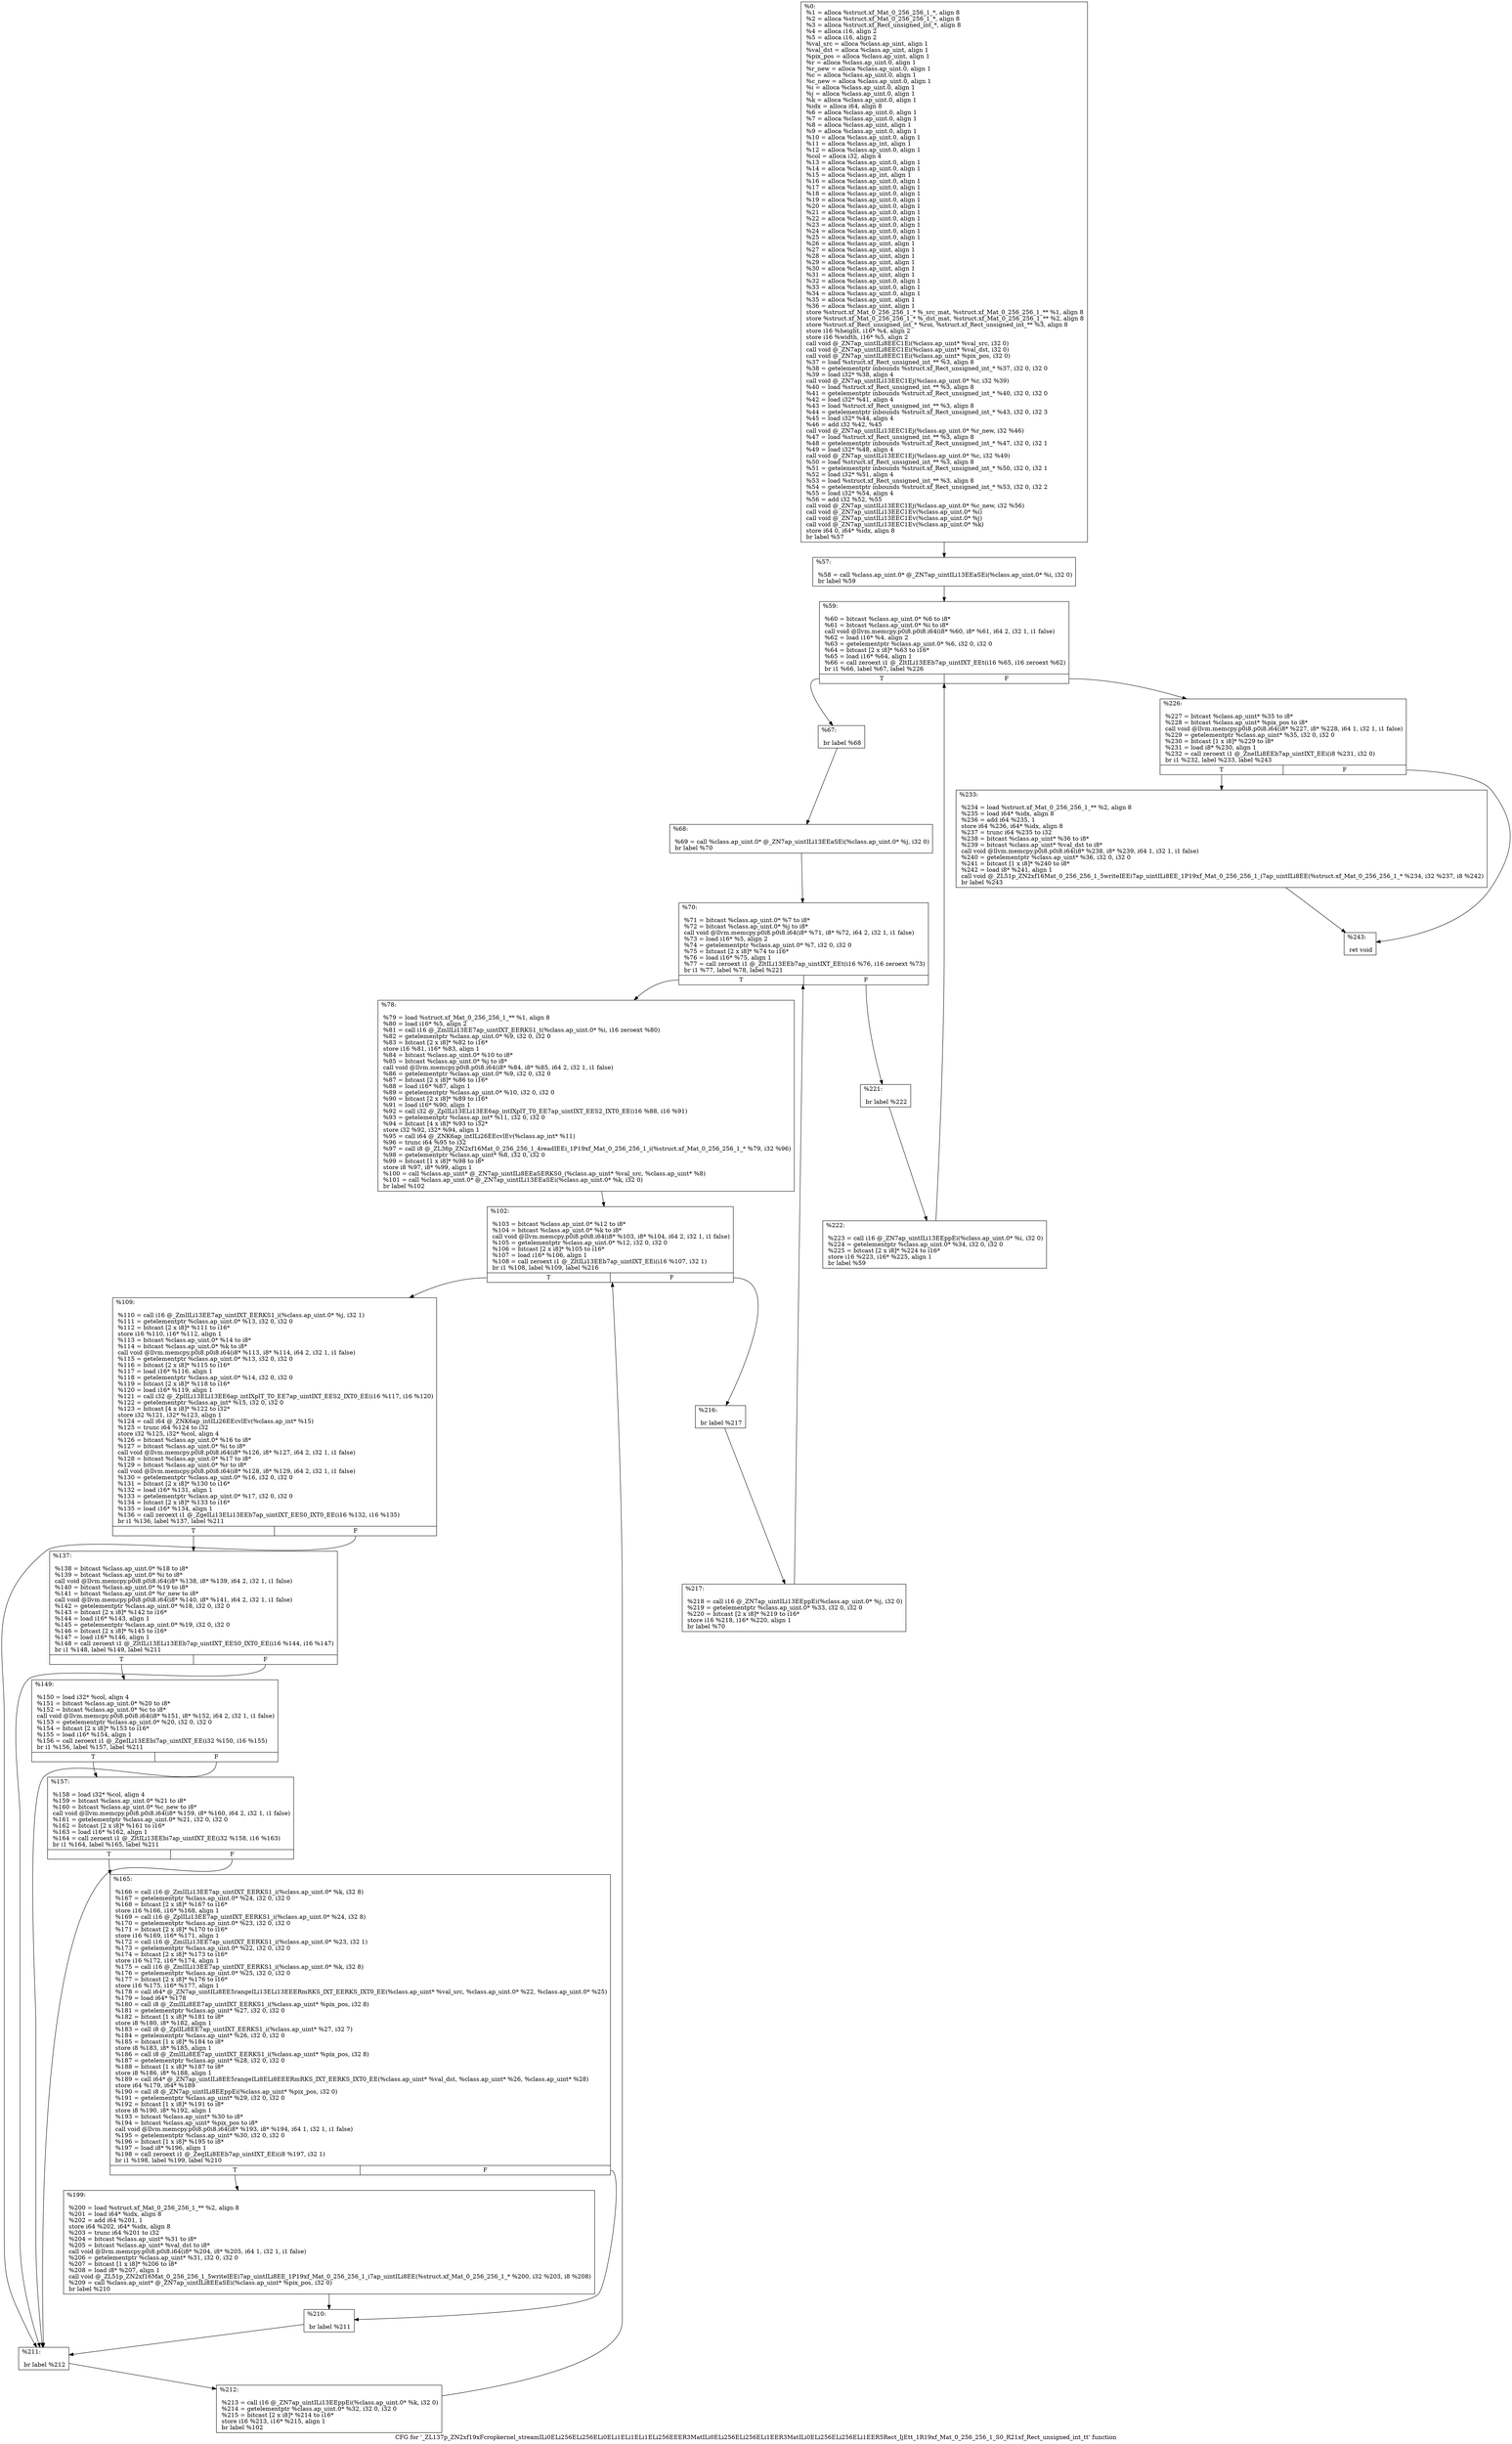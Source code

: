 digraph "CFG for '_ZL137p_ZN2xf19xFcropkernel_streamILi0ELi256ELi256ELi0ELi1ELi1ELi1ELi256EEER3MatILi0ELi256ELi256ELi1EER3MatILi0ELi256ELi256ELi1EER5Rect_IjEtt_1R19xf_Mat_0_256_256_1_S0_R21xf_Rect_unsigned_int_tt' function" {
	label="CFG for '_ZL137p_ZN2xf19xFcropkernel_streamILi0ELi256ELi256ELi0ELi1ELi1ELi1ELi256EEER3MatILi0ELi256ELi256ELi1EER3MatILi0ELi256ELi256ELi1EER5Rect_IjEtt_1R19xf_Mat_0_256_256_1_S0_R21xf_Rect_unsigned_int_tt' function";

	Node0x2f87920 [shape=record,label="{%0:\l  %1 = alloca %struct.xf_Mat_0_256_256_1_*, align 8\l  %2 = alloca %struct.xf_Mat_0_256_256_1_*, align 8\l  %3 = alloca %struct.xf_Rect_unsigned_int_*, align 8\l  %4 = alloca i16, align 2\l  %5 = alloca i16, align 2\l  %val_src = alloca %class.ap_uint, align 1\l  %val_dst = alloca %class.ap_uint, align 1\l  %pix_pos = alloca %class.ap_uint, align 1\l  %r = alloca %class.ap_uint.0, align 1\l  %r_new = alloca %class.ap_uint.0, align 1\l  %c = alloca %class.ap_uint.0, align 1\l  %c_new = alloca %class.ap_uint.0, align 1\l  %i = alloca %class.ap_uint.0, align 1\l  %j = alloca %class.ap_uint.0, align 1\l  %k = alloca %class.ap_uint.0, align 1\l  %idx = alloca i64, align 8\l  %6 = alloca %class.ap_uint.0, align 1\l  %7 = alloca %class.ap_uint.0, align 1\l  %8 = alloca %class.ap_uint, align 1\l  %9 = alloca %class.ap_uint.0, align 1\l  %10 = alloca %class.ap_uint.0, align 1\l  %11 = alloca %class.ap_int, align 1\l  %12 = alloca %class.ap_uint.0, align 1\l  %col = alloca i32, align 4\l  %13 = alloca %class.ap_uint.0, align 1\l  %14 = alloca %class.ap_uint.0, align 1\l  %15 = alloca %class.ap_int, align 1\l  %16 = alloca %class.ap_uint.0, align 1\l  %17 = alloca %class.ap_uint.0, align 1\l  %18 = alloca %class.ap_uint.0, align 1\l  %19 = alloca %class.ap_uint.0, align 1\l  %20 = alloca %class.ap_uint.0, align 1\l  %21 = alloca %class.ap_uint.0, align 1\l  %22 = alloca %class.ap_uint.0, align 1\l  %23 = alloca %class.ap_uint.0, align 1\l  %24 = alloca %class.ap_uint.0, align 1\l  %25 = alloca %class.ap_uint.0, align 1\l  %26 = alloca %class.ap_uint, align 1\l  %27 = alloca %class.ap_uint, align 1\l  %28 = alloca %class.ap_uint, align 1\l  %29 = alloca %class.ap_uint, align 1\l  %30 = alloca %class.ap_uint, align 1\l  %31 = alloca %class.ap_uint, align 1\l  %32 = alloca %class.ap_uint.0, align 1\l  %33 = alloca %class.ap_uint.0, align 1\l  %34 = alloca %class.ap_uint.0, align 1\l  %35 = alloca %class.ap_uint, align 1\l  %36 = alloca %class.ap_uint, align 1\l  store %struct.xf_Mat_0_256_256_1_* %_src_mat, %struct.xf_Mat_0_256_256_1_** %1, align 8\l  store %struct.xf_Mat_0_256_256_1_* %_dst_mat, %struct.xf_Mat_0_256_256_1_** %2, align 8\l  store %struct.xf_Rect_unsigned_int_* %roi, %struct.xf_Rect_unsigned_int_** %3, align 8\l  store i16 %height, i16* %4, align 2\l  store i16 %width, i16* %5, align 2\l  call void @_ZN7ap_uintILi8EEC1Ei(%class.ap_uint* %val_src, i32 0)\l  call void @_ZN7ap_uintILi8EEC1Ei(%class.ap_uint* %val_dst, i32 0)\l  call void @_ZN7ap_uintILi8EEC1Ei(%class.ap_uint* %pix_pos, i32 0)\l  %37 = load %struct.xf_Rect_unsigned_int_** %3, align 8\l  %38 = getelementptr inbounds %struct.xf_Rect_unsigned_int_* %37, i32 0, i32 0\l  %39 = load i32* %38, align 4\l  call void @_ZN7ap_uintILi13EEC1Ej(%class.ap_uint.0* %r, i32 %39)\l  %40 = load %struct.xf_Rect_unsigned_int_** %3, align 8\l  %41 = getelementptr inbounds %struct.xf_Rect_unsigned_int_* %40, i32 0, i32 0\l  %42 = load i32* %41, align 4\l  %43 = load %struct.xf_Rect_unsigned_int_** %3, align 8\l  %44 = getelementptr inbounds %struct.xf_Rect_unsigned_int_* %43, i32 0, i32 3\l  %45 = load i32* %44, align 4\l  %46 = add i32 %42, %45\l  call void @_ZN7ap_uintILi13EEC1Ej(%class.ap_uint.0* %r_new, i32 %46)\l  %47 = load %struct.xf_Rect_unsigned_int_** %3, align 8\l  %48 = getelementptr inbounds %struct.xf_Rect_unsigned_int_* %47, i32 0, i32 1\l  %49 = load i32* %48, align 4\l  call void @_ZN7ap_uintILi13EEC1Ej(%class.ap_uint.0* %c, i32 %49)\l  %50 = load %struct.xf_Rect_unsigned_int_** %3, align 8\l  %51 = getelementptr inbounds %struct.xf_Rect_unsigned_int_* %50, i32 0, i32 1\l  %52 = load i32* %51, align 4\l  %53 = load %struct.xf_Rect_unsigned_int_** %3, align 8\l  %54 = getelementptr inbounds %struct.xf_Rect_unsigned_int_* %53, i32 0, i32 2\l  %55 = load i32* %54, align 4\l  %56 = add i32 %52, %55\l  call void @_ZN7ap_uintILi13EEC1Ej(%class.ap_uint.0* %c_new, i32 %56)\l  call void @_ZN7ap_uintILi13EEC1Ev(%class.ap_uint.0* %i)\l  call void @_ZN7ap_uintILi13EEC1Ev(%class.ap_uint.0* %j)\l  call void @_ZN7ap_uintILi13EEC1Ev(%class.ap_uint.0* %k)\l  store i64 0, i64* %idx, align 8\l  br label %57\l}"];
	Node0x2f87920 -> Node0x2f91b60;
	Node0x2f91b60 [shape=record,label="{%57:\l\l  %58 = call %class.ap_uint.0* @_ZN7ap_uintILi13EEaSEi(%class.ap_uint.0* %i, i32 0)\l  br label %59\l}"];
	Node0x2f91b60 -> Node0x2f9b220;
	Node0x2f9b220 [shape=record,label="{%59:\l\l  %60 = bitcast %class.ap_uint.0* %6 to i8*\l  %61 = bitcast %class.ap_uint.0* %i to i8*\l  call void @llvm.memcpy.p0i8.p0i8.i64(i8* %60, i8* %61, i64 2, i32 1, i1 false)\l  %62 = load i16* %4, align 2\l  %63 = getelementptr %class.ap_uint.0* %6, i32 0, i32 0\l  %64 = bitcast [2 x i8]* %63 to i16*\l  %65 = load i16* %64, align 1\l  %66 = call zeroext i1 @_ZltILi13EEb7ap_uintIXT_EEt(i16 %65, i16 zeroext %62)\l  br i1 %66, label %67, label %226\l|{<s0>T|<s1>F}}"];
	Node0x2f9b220:s0 -> Node0x2f9b870;
	Node0x2f9b220:s1 -> Node0x2f9b8d0;
	Node0x2f9b870 [shape=record,label="{%67:\l\l  br label %68\l}"];
	Node0x2f9b870 -> Node0x2f9b9e0;
	Node0x2f9b9e0 [shape=record,label="{%68:\l\l  %69 = call %class.ap_uint.0* @_ZN7ap_uintILi13EEaSEi(%class.ap_uint.0* %j, i32 0)\l  br label %70\l}"];
	Node0x2f9b9e0 -> Node0x2f9bba0;
	Node0x2f9bba0 [shape=record,label="{%70:\l\l  %71 = bitcast %class.ap_uint.0* %7 to i8*\l  %72 = bitcast %class.ap_uint.0* %j to i8*\l  call void @llvm.memcpy.p0i8.p0i8.i64(i8* %71, i8* %72, i64 2, i32 1, i1 false)\l  %73 = load i16* %5, align 2\l  %74 = getelementptr %class.ap_uint.0* %7, i32 0, i32 0\l  %75 = bitcast [2 x i8]* %74 to i16*\l  %76 = load i16* %75, align 1\l  %77 = call zeroext i1 @_ZltILi13EEb7ap_uintIXT_EEt(i16 %76, i16 zeroext %73)\l  br i1 %77, label %78, label %221\l|{<s0>T|<s1>F}}"];
	Node0x2f9bba0:s0 -> Node0x2f9c160;
	Node0x2f9bba0:s1 -> Node0x2f9c1c0;
	Node0x2f9c160 [shape=record,label="{%78:\l\l  %79 = load %struct.xf_Mat_0_256_256_1_** %1, align 8\l  %80 = load i16* %5, align 2\l  %81 = call i16 @_ZmlILi13EE7ap_uintIXT_EERKS1_t(%class.ap_uint.0* %i, i16 zeroext %80)\l  %82 = getelementptr %class.ap_uint.0* %9, i32 0, i32 0\l  %83 = bitcast [2 x i8]* %82 to i16*\l  store i16 %81, i16* %83, align 1\l  %84 = bitcast %class.ap_uint.0* %10 to i8*\l  %85 = bitcast %class.ap_uint.0* %j to i8*\l  call void @llvm.memcpy.p0i8.p0i8.i64(i8* %84, i8* %85, i64 2, i32 1, i1 false)\l  %86 = getelementptr %class.ap_uint.0* %9, i32 0, i32 0\l  %87 = bitcast [2 x i8]* %86 to i16*\l  %88 = load i16* %87, align 1\l  %89 = getelementptr %class.ap_uint.0* %10, i32 0, i32 0\l  %90 = bitcast [2 x i8]* %89 to i16*\l  %91 = load i16* %90, align 1\l  %92 = call i32 @_ZplILi13ELi13EE6ap_intIXplT_T0_EE7ap_uintIXT_EES2_IXT0_EE(i16 %88, i16 %91)\l  %93 = getelementptr %class.ap_int* %11, i32 0, i32 0\l  %94 = bitcast [4 x i8]* %93 to i32*\l  store i32 %92, i32* %94, align 1\l  %95 = call i64 @_ZNK6ap_intILi26EEcvlEv(%class.ap_int* %11)\l  %96 = trunc i64 %95 to i32\l  %97 = call i8 @_ZL36p_ZN2xf16Mat_0_256_256_1_4readIEEi_1P19xf_Mat_0_256_256_1_i(%struct.xf_Mat_0_256_256_1_* %79, i32 %96)\l  %98 = getelementptr %class.ap_uint* %8, i32 0, i32 0\l  %99 = bitcast [1 x i8]* %98 to i8*\l  store i8 %97, i8* %99, align 1\l  %100 = call %class.ap_uint* @_ZN7ap_uintILi8EEaSERKS0_(%class.ap_uint* %val_src, %class.ap_uint* %8)\l  %101 = call %class.ap_uint.0* @_ZN7ap_uintILi13EEaSEi(%class.ap_uint.0* %k, i32 0)\l  br label %102\l}"];
	Node0x2f9c160 -> Node0x2f9d870;
	Node0x2f9d870 [shape=record,label="{%102:\l\l  %103 = bitcast %class.ap_uint.0* %12 to i8*\l  %104 = bitcast %class.ap_uint.0* %k to i8*\l  call void @llvm.memcpy.p0i8.p0i8.i64(i8* %103, i8* %104, i64 2, i32 1, i1 false)\l  %105 = getelementptr %class.ap_uint.0* %12, i32 0, i32 0\l  %106 = bitcast [2 x i8]* %105 to i16*\l  %107 = load i16* %106, align 1\l  %108 = call zeroext i1 @_ZltILi13EEb7ap_uintIXT_EEi(i16 %107, i32 1)\l  br i1 %108, label %109, label %216\l|{<s0>T|<s1>F}}"];
	Node0x2f9d870:s0 -> Node0x2f9dec0;
	Node0x2f9d870:s1 -> Node0x2f9df60;
	Node0x2f9dec0 [shape=record,label="{%109:\l\l  %110 = call i16 @_ZmlILi13EE7ap_uintIXT_EERKS1_i(%class.ap_uint.0* %j, i32 1)\l  %111 = getelementptr %class.ap_uint.0* %13, i32 0, i32 0\l  %112 = bitcast [2 x i8]* %111 to i16*\l  store i16 %110, i16* %112, align 1\l  %113 = bitcast %class.ap_uint.0* %14 to i8*\l  %114 = bitcast %class.ap_uint.0* %k to i8*\l  call void @llvm.memcpy.p0i8.p0i8.i64(i8* %113, i8* %114, i64 2, i32 1, i1 false)\l  %115 = getelementptr %class.ap_uint.0* %13, i32 0, i32 0\l  %116 = bitcast [2 x i8]* %115 to i16*\l  %117 = load i16* %116, align 1\l  %118 = getelementptr %class.ap_uint.0* %14, i32 0, i32 0\l  %119 = bitcast [2 x i8]* %118 to i16*\l  %120 = load i16* %119, align 1\l  %121 = call i32 @_ZplILi13ELi13EE6ap_intIXplT_T0_EE7ap_uintIXT_EES2_IXT0_EE(i16 %117, i16 %120)\l  %122 = getelementptr %class.ap_int* %15, i32 0, i32 0\l  %123 = bitcast [4 x i8]* %122 to i32*\l  store i32 %121, i32* %123, align 1\l  %124 = call i64 @_ZNK6ap_intILi26EEcvlEv(%class.ap_int* %15)\l  %125 = trunc i64 %124 to i32\l  store i32 %125, i32* %col, align 4\l  %126 = bitcast %class.ap_uint.0* %16 to i8*\l  %127 = bitcast %class.ap_uint.0* %i to i8*\l  call void @llvm.memcpy.p0i8.p0i8.i64(i8* %126, i8* %127, i64 2, i32 1, i1 false)\l  %128 = bitcast %class.ap_uint.0* %17 to i8*\l  %129 = bitcast %class.ap_uint.0* %r to i8*\l  call void @llvm.memcpy.p0i8.p0i8.i64(i8* %128, i8* %129, i64 2, i32 1, i1 false)\l  %130 = getelementptr %class.ap_uint.0* %16, i32 0, i32 0\l  %131 = bitcast [2 x i8]* %130 to i16*\l  %132 = load i16* %131, align 1\l  %133 = getelementptr %class.ap_uint.0* %17, i32 0, i32 0\l  %134 = bitcast [2 x i8]* %133 to i16*\l  %135 = load i16* %134, align 1\l  %136 = call zeroext i1 @_ZgeILi13ELi13EEb7ap_uintIXT_EES0_IXT0_EE(i16 %132, i16 %135)\l  br i1 %136, label %137, label %211\l|{<s0>T|<s1>F}}"];
	Node0x2f9dec0:s0 -> Node0x2f9ff80;
	Node0x2f9dec0:s1 -> Node0x2fa0020;
	Node0x2f9ff80 [shape=record,label="{%137:\l\l  %138 = bitcast %class.ap_uint.0* %18 to i8*\l  %139 = bitcast %class.ap_uint.0* %i to i8*\l  call void @llvm.memcpy.p0i8.p0i8.i64(i8* %138, i8* %139, i64 2, i32 1, i1 false)\l  %140 = bitcast %class.ap_uint.0* %19 to i8*\l  %141 = bitcast %class.ap_uint.0* %r_new to i8*\l  call void @llvm.memcpy.p0i8.p0i8.i64(i8* %140, i8* %141, i64 2, i32 1, i1 false)\l  %142 = getelementptr %class.ap_uint.0* %18, i32 0, i32 0\l  %143 = bitcast [2 x i8]* %142 to i16*\l  %144 = load i16* %143, align 1\l  %145 = getelementptr %class.ap_uint.0* %19, i32 0, i32 0\l  %146 = bitcast [2 x i8]* %145 to i16*\l  %147 = load i16* %146, align 1\l  %148 = call zeroext i1 @_ZltILi13ELi13EEb7ap_uintIXT_EES0_IXT0_EE(i16 %144, i16 %147)\l  br i1 %148, label %149, label %211\l|{<s0>T|<s1>F}}"];
	Node0x2f9ff80:s0 -> Node0x2fa1110;
	Node0x2f9ff80:s1 -> Node0x2fa0020;
	Node0x2fa1110 [shape=record,label="{%149:\l\l  %150 = load i32* %col, align 4\l  %151 = bitcast %class.ap_uint.0* %20 to i8*\l  %152 = bitcast %class.ap_uint.0* %c to i8*\l  call void @llvm.memcpy.p0i8.p0i8.i64(i8* %151, i8* %152, i64 2, i32 1, i1 false)\l  %153 = getelementptr %class.ap_uint.0* %20, i32 0, i32 0\l  %154 = bitcast [2 x i8]* %153 to i16*\l  %155 = load i16* %154, align 1\l  %156 = call zeroext i1 @_ZgeILi13EEbi7ap_uintIXT_EE(i32 %150, i16 %155)\l  br i1 %156, label %157, label %211\l|{<s0>T|<s1>F}}"];
	Node0x2fa1110:s0 -> Node0x2fa1900;
	Node0x2fa1110:s1 -> Node0x2fa0020;
	Node0x2fa1900 [shape=record,label="{%157:\l\l  %158 = load i32* %col, align 4\l  %159 = bitcast %class.ap_uint.0* %21 to i8*\l  %160 = bitcast %class.ap_uint.0* %c_new to i8*\l  call void @llvm.memcpy.p0i8.p0i8.i64(i8* %159, i8* %160, i64 2, i32 1, i1 false)\l  %161 = getelementptr %class.ap_uint.0* %21, i32 0, i32 0\l  %162 = bitcast [2 x i8]* %161 to i16*\l  %163 = load i16* %162, align 1\l  %164 = call zeroext i1 @_ZltILi13EEbi7ap_uintIXT_EE(i32 %158, i16 %163)\l  br i1 %164, label %165, label %211\l|{<s0>T|<s1>F}}"];
	Node0x2fa1900:s0 -> Node0x2fa2070;
	Node0x2fa1900:s1 -> Node0x2fa0020;
	Node0x2fa2070 [shape=record,label="{%165:\l\l  %166 = call i16 @_ZmlILi13EE7ap_uintIXT_EERKS1_i(%class.ap_uint.0* %k, i32 8)\l  %167 = getelementptr %class.ap_uint.0* %24, i32 0, i32 0\l  %168 = bitcast [2 x i8]* %167 to i16*\l  store i16 %166, i16* %168, align 1\l  %169 = call i16 @_ZplILi13EE7ap_uintIXT_EERKS1_i(%class.ap_uint.0* %24, i32 8)\l  %170 = getelementptr %class.ap_uint.0* %23, i32 0, i32 0\l  %171 = bitcast [2 x i8]* %170 to i16*\l  store i16 %169, i16* %171, align 1\l  %172 = call i16 @_ZmiILi13EE7ap_uintIXT_EERKS1_i(%class.ap_uint.0* %23, i32 1)\l  %173 = getelementptr %class.ap_uint.0* %22, i32 0, i32 0\l  %174 = bitcast [2 x i8]* %173 to i16*\l  store i16 %172, i16* %174, align 1\l  %175 = call i16 @_ZmlILi13EE7ap_uintIXT_EERKS1_i(%class.ap_uint.0* %k, i32 8)\l  %176 = getelementptr %class.ap_uint.0* %25, i32 0, i32 0\l  %177 = bitcast [2 x i8]* %176 to i16*\l  store i16 %175, i16* %177, align 1\l  %178 = call i64* @_ZN7ap_uintILi8EE5rangeILi13ELi13EEERmRKS_IXT_EERKS_IXT0_EE(%class.ap_uint* %val_src, %class.ap_uint.0* %22, %class.ap_uint.0* %25)\l  %179 = load i64* %178\l  %180 = call i8 @_ZmlILi8EE7ap_uintIXT_EERKS1_i(%class.ap_uint* %pix_pos, i32 8)\l  %181 = getelementptr %class.ap_uint* %27, i32 0, i32 0\l  %182 = bitcast [1 x i8]* %181 to i8*\l  store i8 %180, i8* %182, align 1\l  %183 = call i8 @_ZplILi8EE7ap_uintIXT_EERKS1_i(%class.ap_uint* %27, i32 7)\l  %184 = getelementptr %class.ap_uint* %26, i32 0, i32 0\l  %185 = bitcast [1 x i8]* %184 to i8*\l  store i8 %183, i8* %185, align 1\l  %186 = call i8 @_ZmlILi8EE7ap_uintIXT_EERKS1_i(%class.ap_uint* %pix_pos, i32 8)\l  %187 = getelementptr %class.ap_uint* %28, i32 0, i32 0\l  %188 = bitcast [1 x i8]* %187 to i8*\l  store i8 %186, i8* %188, align 1\l  %189 = call i64* @_ZN7ap_uintILi8EE5rangeILi8ELi8EEERmRKS_IXT_EERKS_IXT0_EE(%class.ap_uint* %val_dst, %class.ap_uint* %26, %class.ap_uint* %28)\l  store i64 %179, i64* %189\l  %190 = call i8 @_ZN7ap_uintILi8EEppEi(%class.ap_uint* %pix_pos, i32 0)\l  %191 = getelementptr %class.ap_uint* %29, i32 0, i32 0\l  %192 = bitcast [1 x i8]* %191 to i8*\l  store i8 %190, i8* %192, align 1\l  %193 = bitcast %class.ap_uint* %30 to i8*\l  %194 = bitcast %class.ap_uint* %pix_pos to i8*\l  call void @llvm.memcpy.p0i8.p0i8.i64(i8* %193, i8* %194, i64 1, i32 1, i1 false)\l  %195 = getelementptr %class.ap_uint* %30, i32 0, i32 0\l  %196 = bitcast [1 x i8]* %195 to i8*\l  %197 = load i8* %196, align 1\l  %198 = call zeroext i1 @_ZeqILi8EEb7ap_uintIXT_EEi(i8 %197, i32 1)\l  br i1 %198, label %199, label %210\l|{<s0>T|<s1>F}}"];
	Node0x2fa2070:s0 -> Node0x2fa4870;
	Node0x2fa2070:s1 -> Node0x2fa4910;
	Node0x2fa4870 [shape=record,label="{%199:\l\l  %200 = load %struct.xf_Mat_0_256_256_1_** %2, align 8\l  %201 = load i64* %idx, align 8\l  %202 = add i64 %201, 1\l  store i64 %202, i64* %idx, align 8\l  %203 = trunc i64 %201 to i32\l  %204 = bitcast %class.ap_uint* %31 to i8*\l  %205 = bitcast %class.ap_uint* %val_dst to i8*\l  call void @llvm.memcpy.p0i8.p0i8.i64(i8* %204, i8* %205, i64 1, i32 1, i1 false)\l  %206 = getelementptr %class.ap_uint* %31, i32 0, i32 0\l  %207 = bitcast [1 x i8]* %206 to i8*\l  %208 = load i8* %207, align 1\l  call void @_ZL51p_ZN2xf16Mat_0_256_256_1_5writeIEEi7ap_uintILi8EE_1P19xf_Mat_0_256_256_1_i7ap_uintILi8EE(%struct.xf_Mat_0_256_256_1_* %200, i32 %203, i8 %208)\l  %209 = call %class.ap_uint* @_ZN7ap_uintILi8EEaSEi(%class.ap_uint* %pix_pos, i32 0)\l  br label %210\l}"];
	Node0x2fa4870 -> Node0x2fa4910;
	Node0x2fa4910 [shape=record,label="{%210:\l\l  br label %211\l}"];
	Node0x2fa4910 -> Node0x2fa0020;
	Node0x2fa0020 [shape=record,label="{%211:\l\l  br label %212\l}"];
	Node0x2fa0020 -> Node0x2fa5690;
	Node0x2fa5690 [shape=record,label="{%212:\l\l  %213 = call i16 @_ZN7ap_uintILi13EEppEi(%class.ap_uint.0* %k, i32 0)\l  %214 = getelementptr %class.ap_uint.0* %32, i32 0, i32 0\l  %215 = bitcast [2 x i8]* %214 to i16*\l  store i16 %213, i16* %215, align 1\l  br label %102\l}"];
	Node0x2fa5690 -> Node0x2f9d870;
	Node0x2f9df60 [shape=record,label="{%216:\l\l  br label %217\l}"];
	Node0x2f9df60 -> Node0x2fa5b50;
	Node0x2fa5b50 [shape=record,label="{%217:\l\l  %218 = call i16 @_ZN7ap_uintILi13EEppEi(%class.ap_uint.0* %j, i32 0)\l  %219 = getelementptr %class.ap_uint.0* %33, i32 0, i32 0\l  %220 = bitcast [2 x i8]* %219 to i16*\l  store i16 %218, i16* %220, align 1\l  br label %70\l}"];
	Node0x2fa5b50 -> Node0x2f9bba0;
	Node0x2f9c1c0 [shape=record,label="{%221:\l\l  br label %222\l}"];
	Node0x2f9c1c0 -> Node0x2fa5f20;
	Node0x2fa5f20 [shape=record,label="{%222:\l\l  %223 = call i16 @_ZN7ap_uintILi13EEppEi(%class.ap_uint.0* %i, i32 0)\l  %224 = getelementptr %class.ap_uint.0* %34, i32 0, i32 0\l  %225 = bitcast [2 x i8]* %224 to i16*\l  store i16 %223, i16* %225, align 1\l  br label %59\l}"];
	Node0x2fa5f20 -> Node0x2f9b220;
	Node0x2f9b8d0 [shape=record,label="{%226:\l\l  %227 = bitcast %class.ap_uint* %35 to i8*\l  %228 = bitcast %class.ap_uint* %pix_pos to i8*\l  call void @llvm.memcpy.p0i8.p0i8.i64(i8* %227, i8* %228, i64 1, i32 1, i1 false)\l  %229 = getelementptr %class.ap_uint* %35, i32 0, i32 0\l  %230 = bitcast [1 x i8]* %229 to i8*\l  %231 = load i8* %230, align 1\l  %232 = call zeroext i1 @_ZneILi8EEb7ap_uintIXT_EEi(i8 %231, i32 0)\l  br i1 %232, label %233, label %243\l|{<s0>T|<s1>F}}"];
	Node0x2f9b8d0:s0 -> Node0x2fa67e0;
	Node0x2f9b8d0:s1 -> Node0x2fa6880;
	Node0x2fa67e0 [shape=record,label="{%233:\l\l  %234 = load %struct.xf_Mat_0_256_256_1_** %2, align 8\l  %235 = load i64* %idx, align 8\l  %236 = add i64 %235, 1\l  store i64 %236, i64* %idx, align 8\l  %237 = trunc i64 %235 to i32\l  %238 = bitcast %class.ap_uint* %36 to i8*\l  %239 = bitcast %class.ap_uint* %val_dst to i8*\l  call void @llvm.memcpy.p0i8.p0i8.i64(i8* %238, i8* %239, i64 1, i32 1, i1 false)\l  %240 = getelementptr %class.ap_uint* %36, i32 0, i32 0\l  %241 = bitcast [1 x i8]* %240 to i8*\l  %242 = load i8* %241, align 1\l  call void @_ZL51p_ZN2xf16Mat_0_256_256_1_5writeIEEi7ap_uintILi8EE_1P19xf_Mat_0_256_256_1_i7ap_uintILi8EE(%struct.xf_Mat_0_256_256_1_* %234, i32 %237, i8 %242)\l  br label %243\l}"];
	Node0x2fa67e0 -> Node0x2fa6880;
	Node0x2fa6880 [shape=record,label="{%243:\l\l  ret void\l}"];
}
